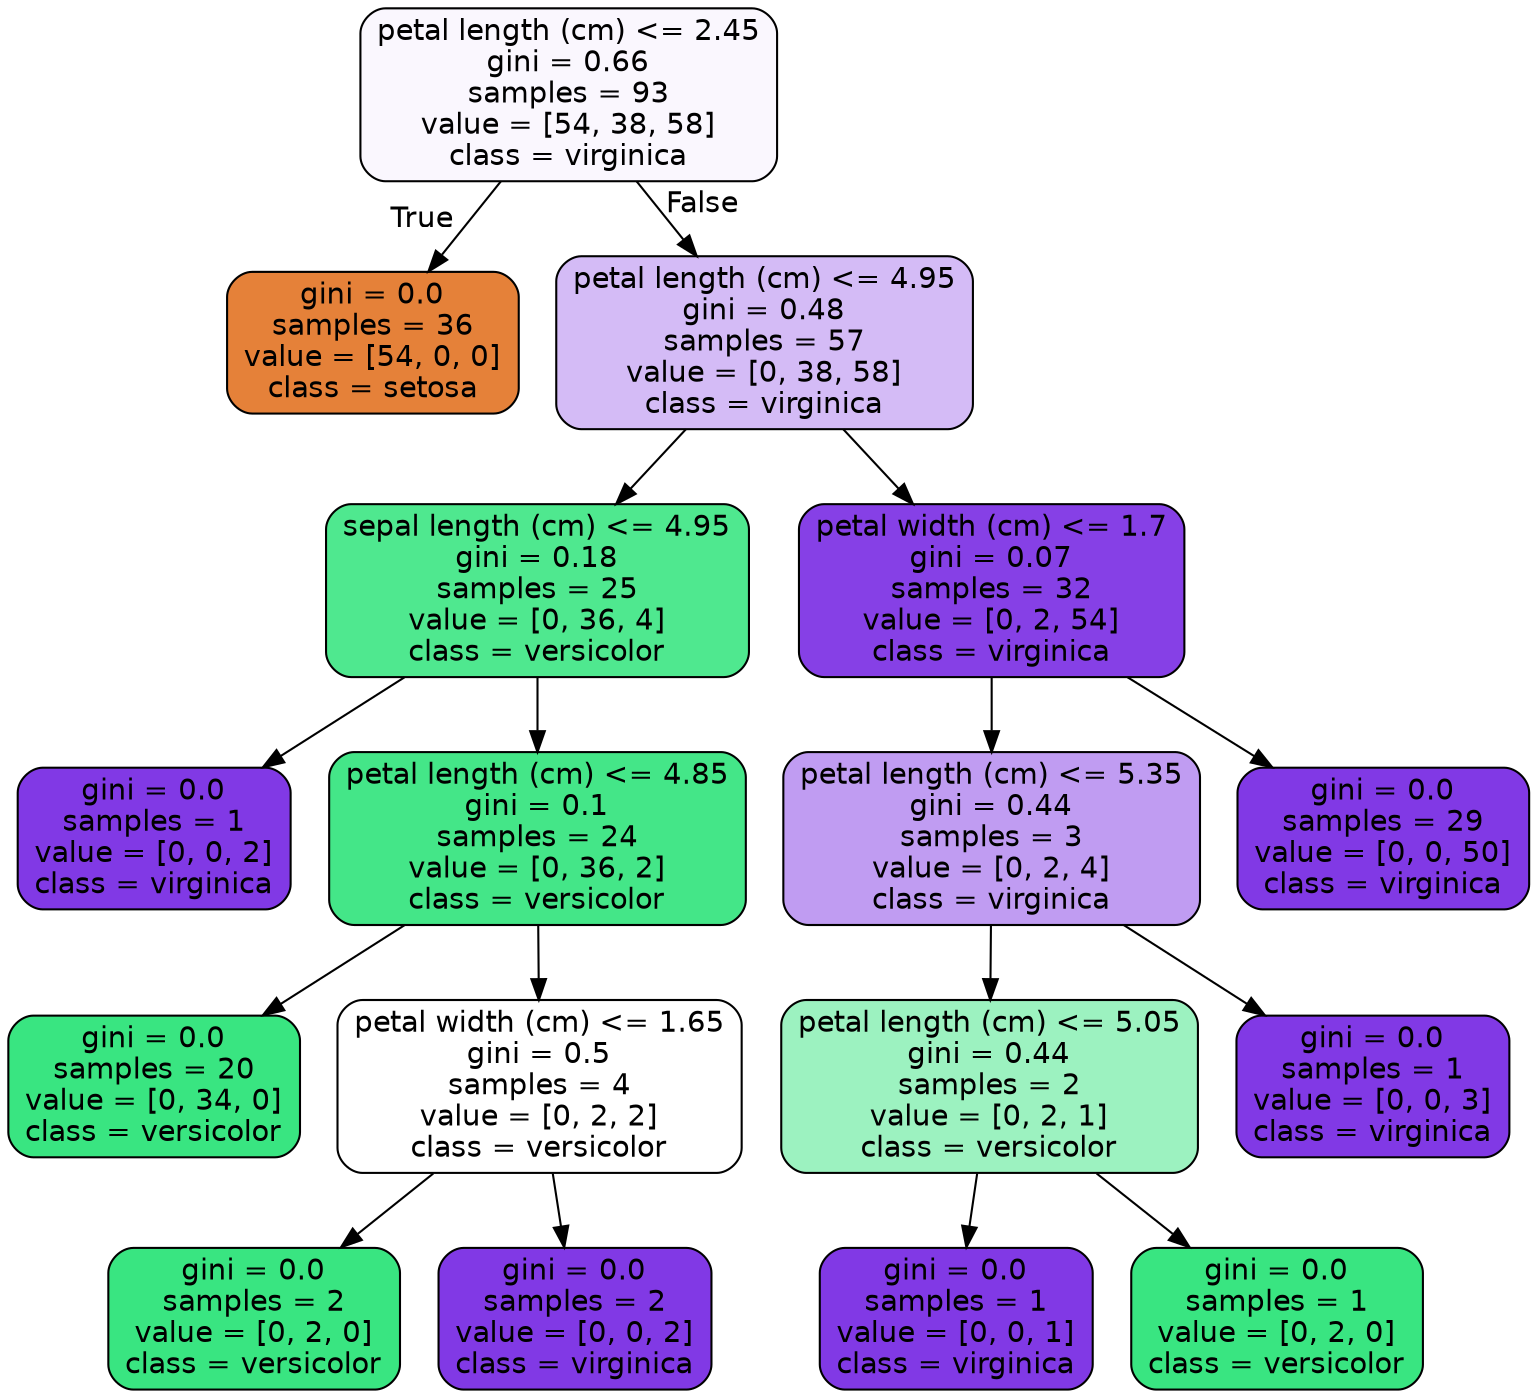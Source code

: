 digraph Tree {
node [shape=box, style="filled, rounded", color="black", fontname=helvetica] ;
edge [fontname=helvetica] ;
0 [label="petal length (cm) <= 2.45\ngini = 0.66\nsamples = 93\nvalue = [54, 38, 58]\nclass = virginica", fillcolor="#faf7fe"] ;
1 [label="gini = 0.0\nsamples = 36\nvalue = [54, 0, 0]\nclass = setosa", fillcolor="#e58139"] ;
0 -> 1 [labeldistance=2.5, labelangle=45, headlabel="True"] ;
2 [label="petal length (cm) <= 4.95\ngini = 0.48\nsamples = 57\nvalue = [0, 38, 58]\nclass = virginica", fillcolor="#d4bbf6"] ;
0 -> 2 [labeldistance=2.5, labelangle=-45, headlabel="False"] ;
3 [label="sepal length (cm) <= 4.95\ngini = 0.18\nsamples = 25\nvalue = [0, 36, 4]\nclass = versicolor", fillcolor="#4fe88f"] ;
2 -> 3 ;
4 [label="gini = 0.0\nsamples = 1\nvalue = [0, 0, 2]\nclass = virginica", fillcolor="#8139e5"] ;
3 -> 4 ;
5 [label="petal length (cm) <= 4.85\ngini = 0.1\nsamples = 24\nvalue = [0, 36, 2]\nclass = versicolor", fillcolor="#44e688"] ;
3 -> 5 ;
6 [label="gini = 0.0\nsamples = 20\nvalue = [0, 34, 0]\nclass = versicolor", fillcolor="#39e581"] ;
5 -> 6 ;
7 [label="petal width (cm) <= 1.65\ngini = 0.5\nsamples = 4\nvalue = [0, 2, 2]\nclass = versicolor", fillcolor="#ffffff"] ;
5 -> 7 ;
8 [label="gini = 0.0\nsamples = 2\nvalue = [0, 2, 0]\nclass = versicolor", fillcolor="#39e581"] ;
7 -> 8 ;
9 [label="gini = 0.0\nsamples = 2\nvalue = [0, 0, 2]\nclass = virginica", fillcolor="#8139e5"] ;
7 -> 9 ;
10 [label="petal width (cm) <= 1.7\ngini = 0.07\nsamples = 32\nvalue = [0, 2, 54]\nclass = virginica", fillcolor="#8640e6"] ;
2 -> 10 ;
11 [label="petal length (cm) <= 5.35\ngini = 0.44\nsamples = 3\nvalue = [0, 2, 4]\nclass = virginica", fillcolor="#c09cf2"] ;
10 -> 11 ;
12 [label="petal length (cm) <= 5.05\ngini = 0.44\nsamples = 2\nvalue = [0, 2, 1]\nclass = versicolor", fillcolor="#9cf2c0"] ;
11 -> 12 ;
13 [label="gini = 0.0\nsamples = 1\nvalue = [0, 0, 1]\nclass = virginica", fillcolor="#8139e5"] ;
12 -> 13 ;
14 [label="gini = 0.0\nsamples = 1\nvalue = [0, 2, 0]\nclass = versicolor", fillcolor="#39e581"] ;
12 -> 14 ;
15 [label="gini = 0.0\nsamples = 1\nvalue = [0, 0, 3]\nclass = virginica", fillcolor="#8139e5"] ;
11 -> 15 ;
16 [label="gini = 0.0\nsamples = 29\nvalue = [0, 0, 50]\nclass = virginica", fillcolor="#8139e5"] ;
10 -> 16 ;
}
